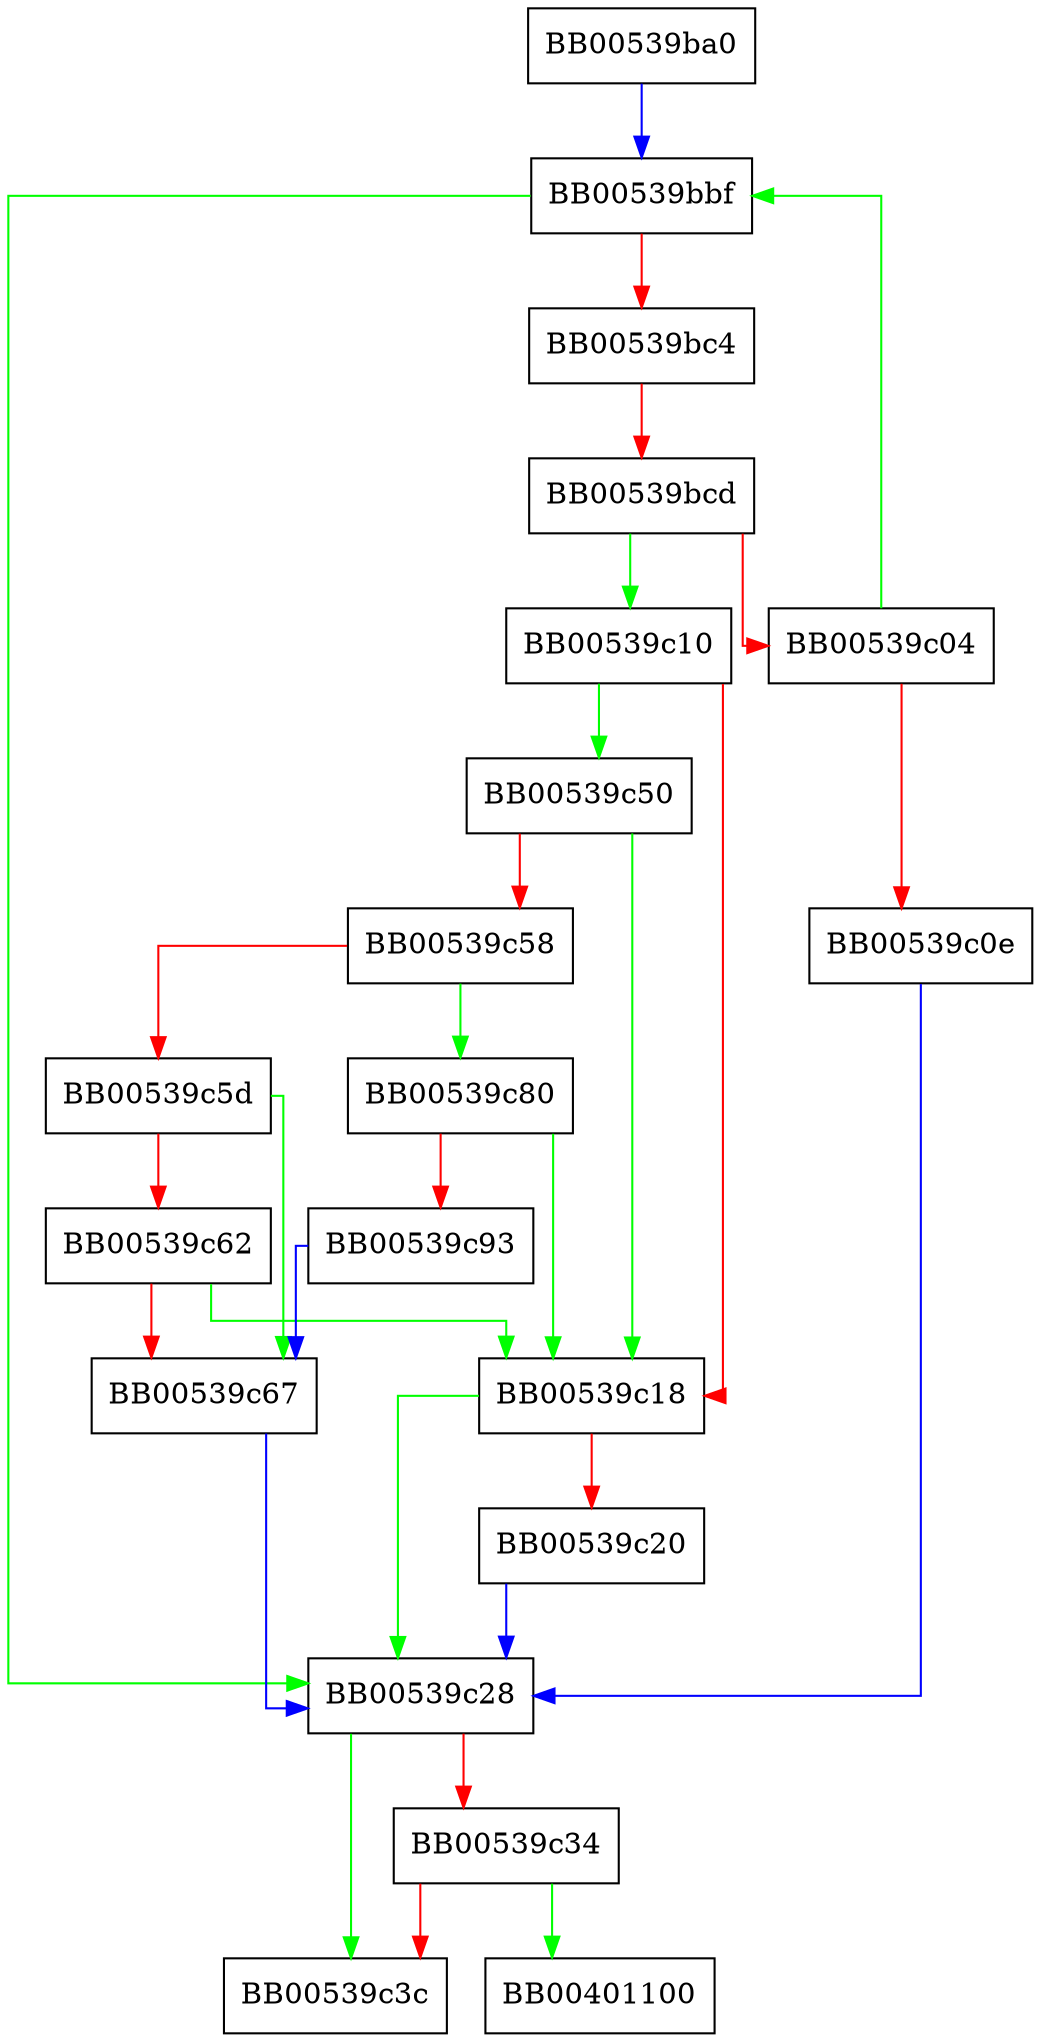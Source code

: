 digraph fd_gets {
  node [shape="box"];
  graph [splines=ortho];
  BB00539ba0 -> BB00539bbf [color="blue"];
  BB00539bbf -> BB00539c28 [color="green"];
  BB00539bbf -> BB00539bc4 [color="red"];
  BB00539bc4 -> BB00539bcd [color="red"];
  BB00539bcd -> BB00539c10 [color="green"];
  BB00539bcd -> BB00539c04 [color="red"];
  BB00539c04 -> BB00539bbf [color="green"];
  BB00539c04 -> BB00539c0e [color="red"];
  BB00539c0e -> BB00539c28 [color="blue"];
  BB00539c10 -> BB00539c50 [color="green"];
  BB00539c10 -> BB00539c18 [color="red"];
  BB00539c18 -> BB00539c28 [color="green"];
  BB00539c18 -> BB00539c20 [color="red"];
  BB00539c20 -> BB00539c28 [color="blue"];
  BB00539c28 -> BB00539c3c [color="green"];
  BB00539c28 -> BB00539c34 [color="red"];
  BB00539c34 -> BB00401100 [color="green"];
  BB00539c34 -> BB00539c3c [color="red"];
  BB00539c50 -> BB00539c18 [color="green"];
  BB00539c50 -> BB00539c58 [color="red"];
  BB00539c58 -> BB00539c80 [color="green"];
  BB00539c58 -> BB00539c5d [color="red"];
  BB00539c5d -> BB00539c67 [color="green"];
  BB00539c5d -> BB00539c62 [color="red"];
  BB00539c62 -> BB00539c18 [color="green"];
  BB00539c62 -> BB00539c67 [color="red"];
  BB00539c67 -> BB00539c28 [color="blue"];
  BB00539c80 -> BB00539c18 [color="green"];
  BB00539c80 -> BB00539c93 [color="red"];
  BB00539c93 -> BB00539c67 [color="blue"];
}